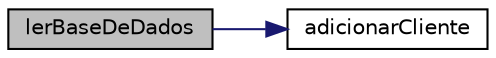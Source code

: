 digraph "lerBaseDeDados"
{
 // LATEX_PDF_SIZE
  edge [fontname="Helvetica",fontsize="10",labelfontname="Helvetica",labelfontsize="10"];
  node [fontname="Helvetica",fontsize="10",shape=record];
  rankdir="LR";
  Node1 [label="lerBaseDeDados",height=0.2,width=0.4,color="black", fillcolor="grey75", style="filled", fontcolor="black",tooltip="Função le as variaveis do ficheiro txt e guarda-as na lista."];
  Node1 -> Node2 [color="midnightblue",fontsize="10",style="solid"];
  Node2 [label="adicionarCliente",height=0.2,width=0.4,color="black", fillcolor="white", style="filled",URL="$Cliente_8c.html#a55d8b247ca9866cff361fdbc25e28331",tooltip="Procedimento para adicionar um cliente no espaço null."];
}
